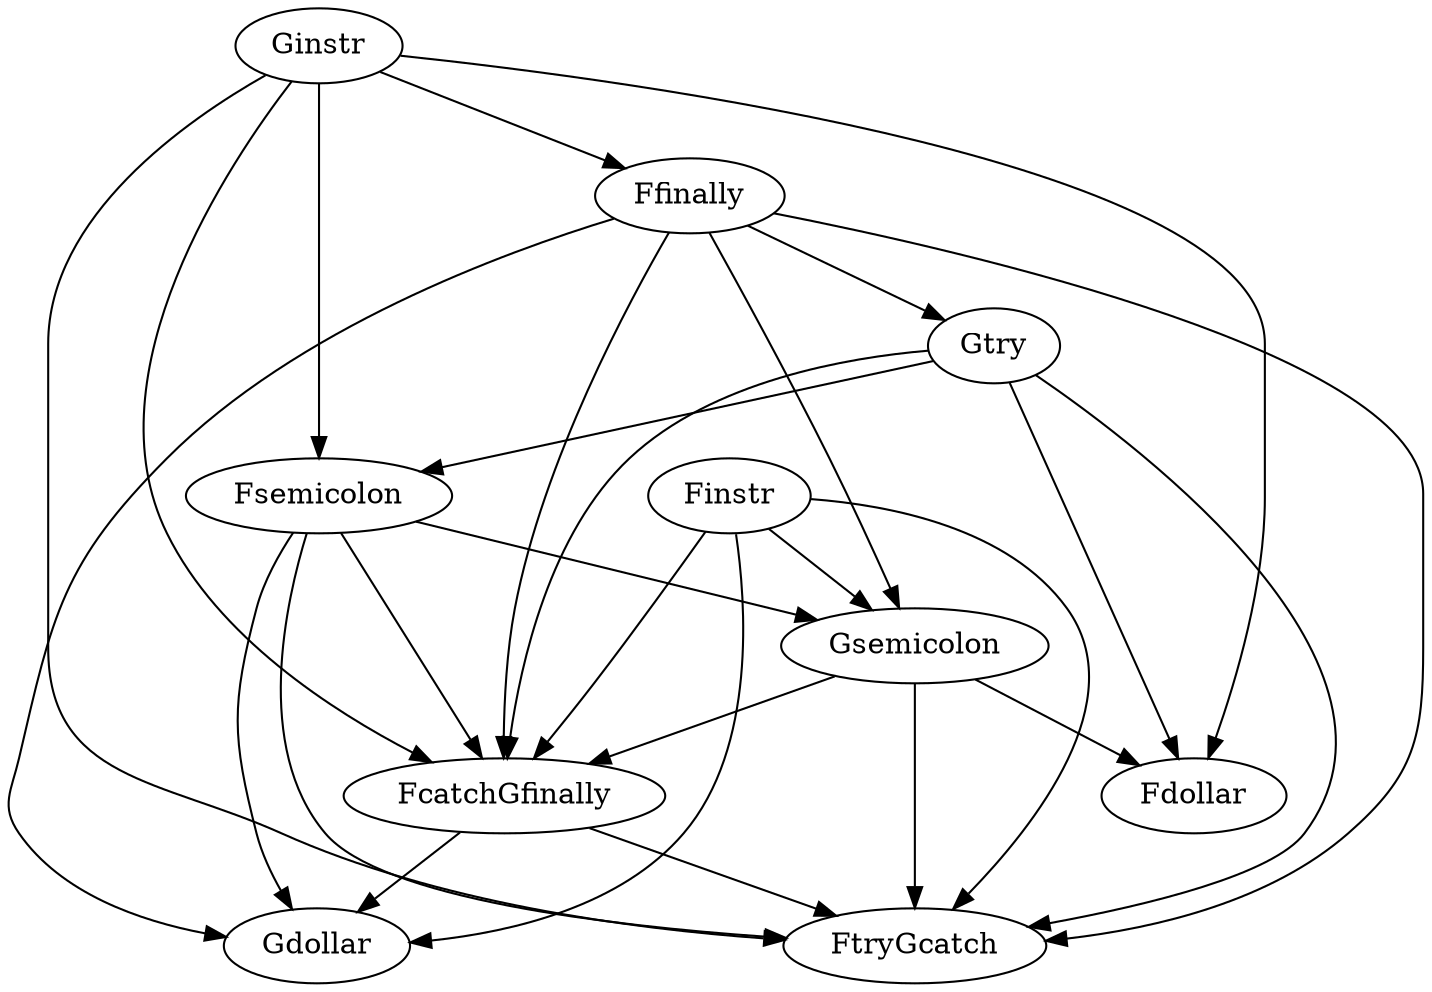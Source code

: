 digraph {

    Finstr -> Gsemicolon;
    Ffinally -> Gsemicolon;
    Fsemicolon -> Gsemicolon;
    Gsemicolon -> FtryGcatch;
    Gsemicolon -> FcatchGfinally;
    Gsemicolon -> Fdollar;

    Ginstr -> Fsemicolon;
    Gtry -> Fsemicolon;
    Fsemicolon -> Gdollar;
    Fsemicolon -> FtryGcatch;
    Fsemicolon -> FcatchGfinally;

    Ginstr -> FtryGcatch;
    Gtry -> FtryGcatch;
    Finstr -> FtryGcatch;
    FcatchGfinally -> FtryGcatch;
    Ffinally -> FtryGcatch;

    Ginstr -> FcatchGfinally;
    Finstr -> FcatchGfinally;
    Gtry -> FcatchGfinally;
    Ffinally -> FcatchGfinally;


    Ffinally -> Gtry;
    Ginstr -> Ffinally;

    FcatchGfinally -> Gdollar;
    Ffinally -> Gdollar;
    Finstr -> Gdollar;
    Ginstr -> Fdollar;
    Gtry -> Fdollar;
}